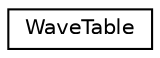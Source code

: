 digraph "Graphical Class Hierarchy"
{
  edge [fontname="Helvetica",fontsize="10",labelfontname="Helvetica",labelfontsize="10"];
  node [fontname="Helvetica",fontsize="10",shape=record];
  rankdir="LR";
  Node1 [label="WaveTable",height=0.2,width=0.4,color="black", fillcolor="white", style="filled",URL="$class_wave_table.html"];
}
